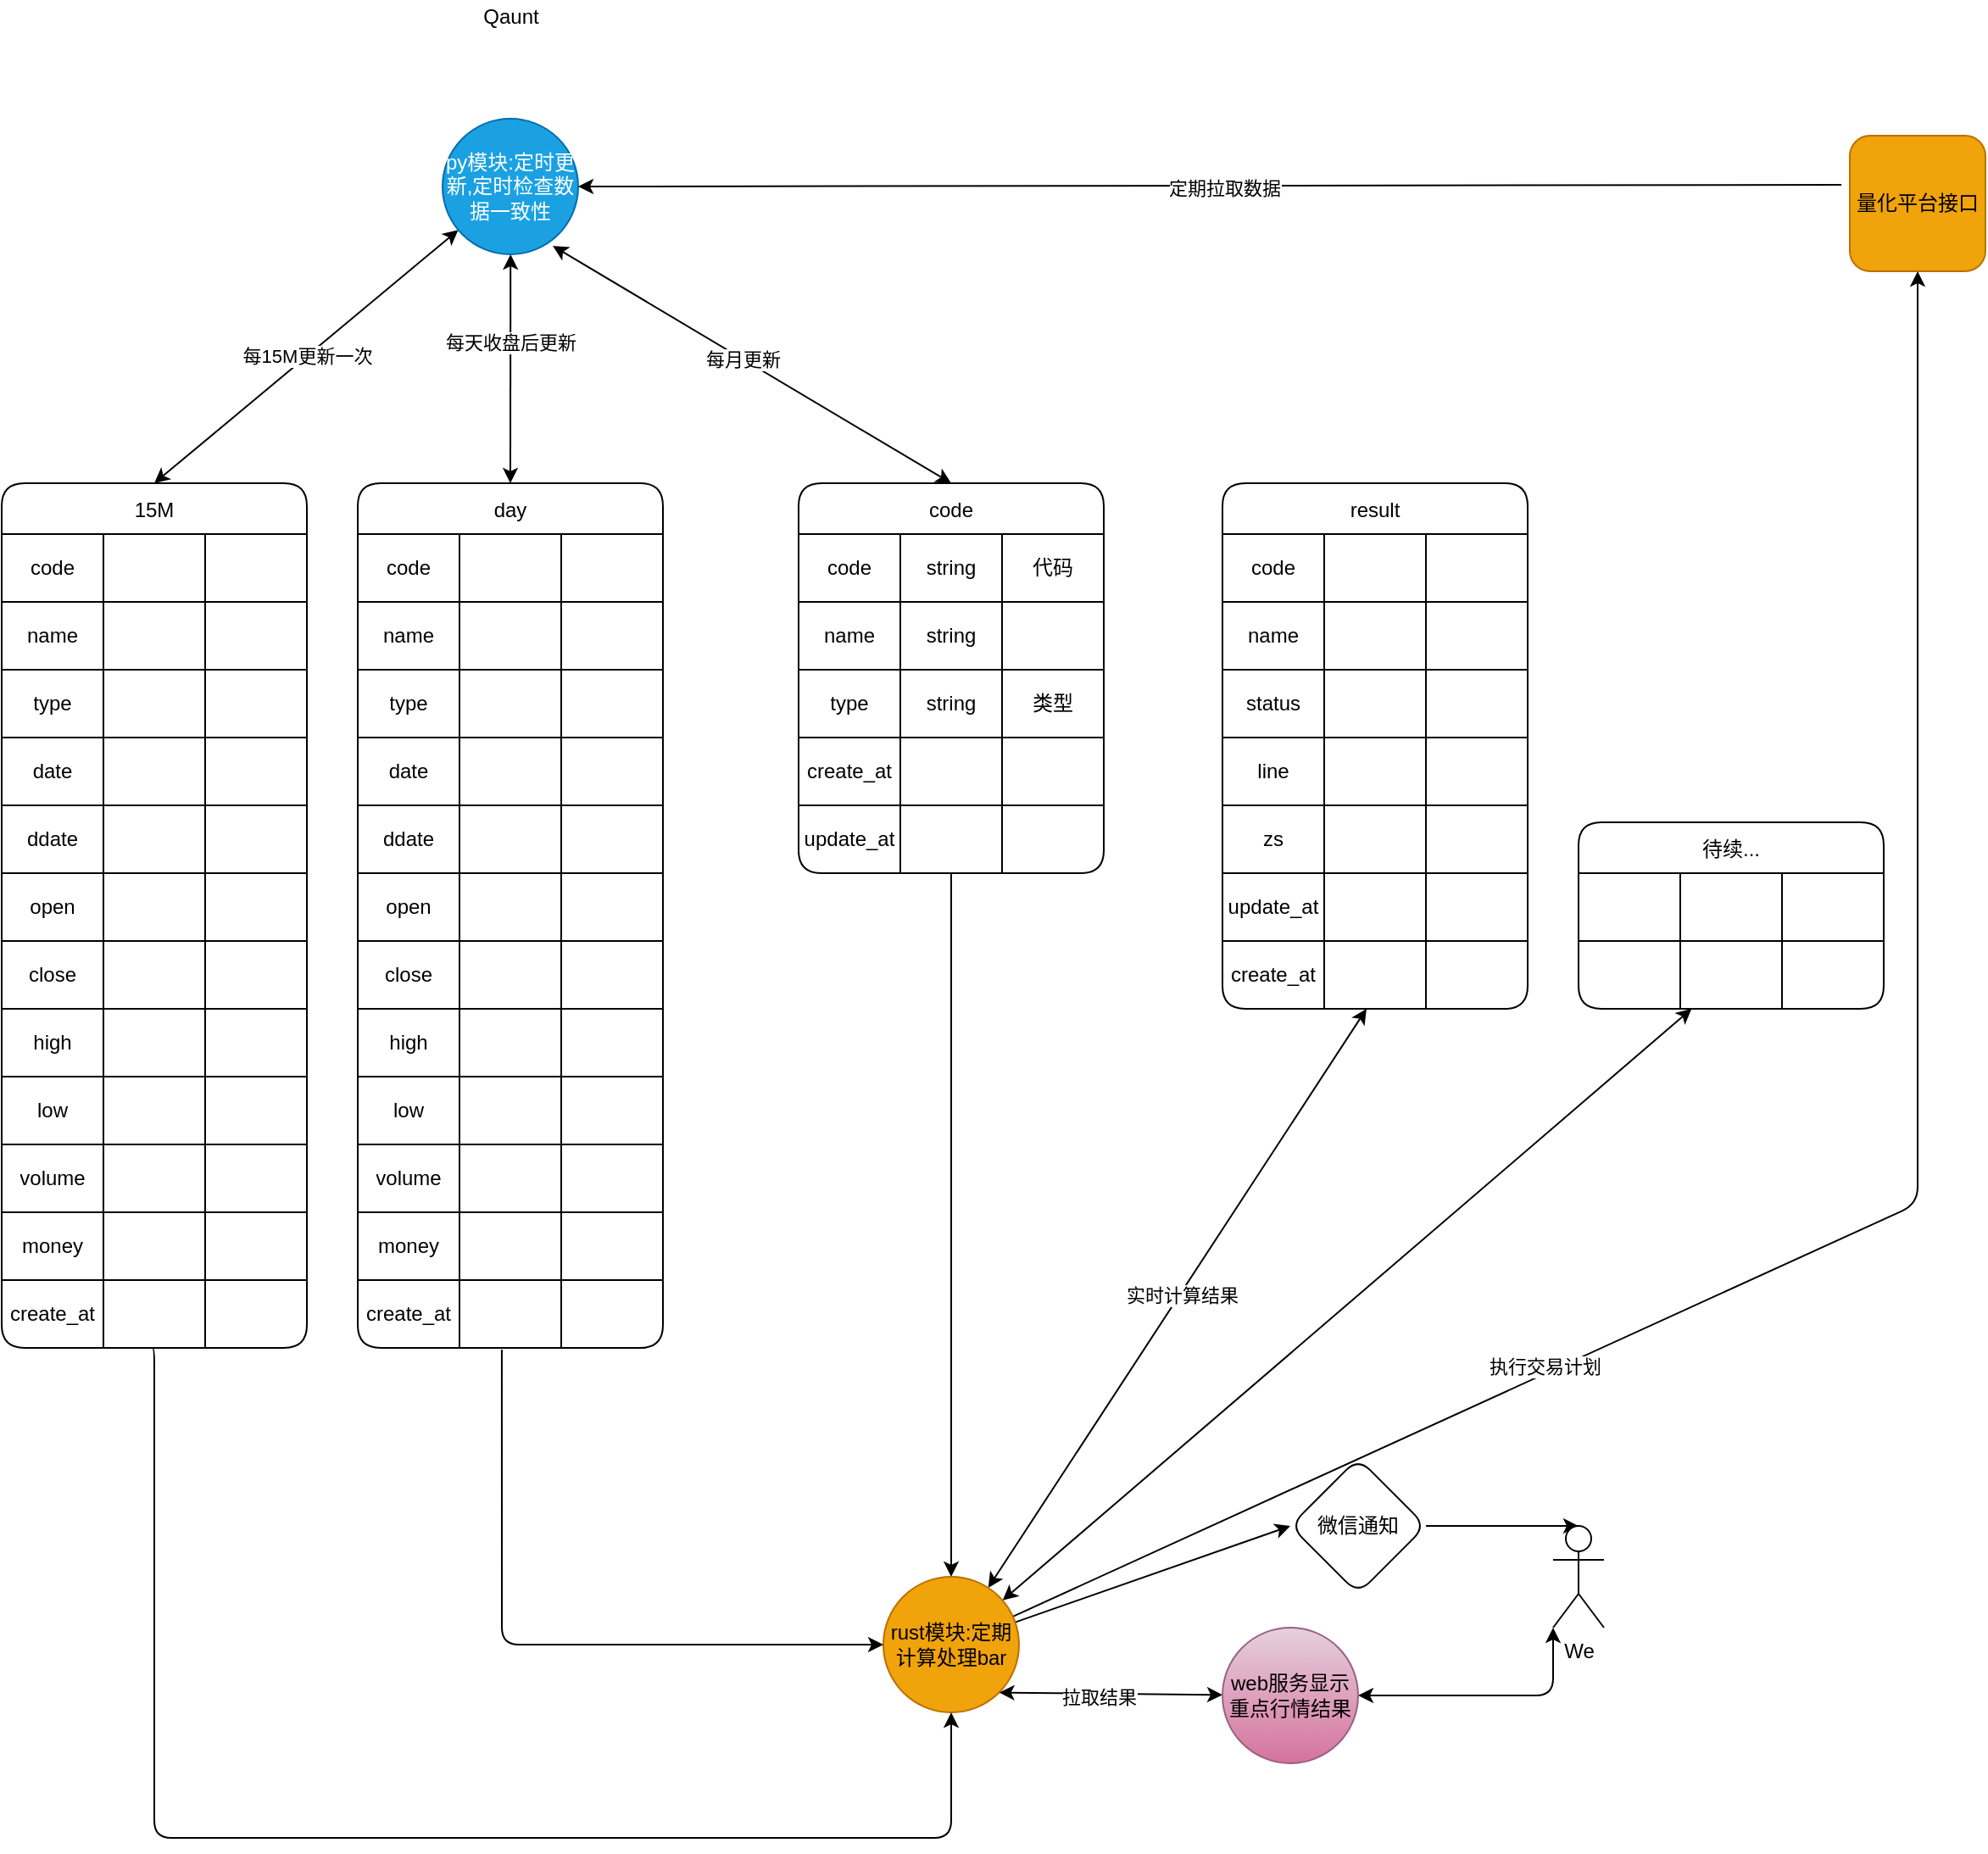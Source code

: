 <mxfile>
    <diagram id="2KuoScj9xAzUmHPb3jLi" name="第 1 页">
        <mxGraphModel dx="1603" dy="1189" grid="1" gridSize="10" guides="1" tooltips="1" connect="1" arrows="1" fold="1" page="1" pageScale="1" pageWidth="827" pageHeight="1169" background="none" math="0" shadow="0">
            <root>
                <mxCell id="0"/>
                <mxCell id="1" parent="0"/>
                <mxCell id="2" value="Qaunt" style="text;html=1;align=center;verticalAlign=middle;resizable=0;points=[];autosize=1;strokeColor=none;rounded=1;" vertex="1" parent="1">
                    <mxGeometry x="375" y="110" width="50" height="20" as="geometry"/>
                </mxCell>
                <mxCell id="89" style="edgeStyle=none;html=1;startArrow=classic;startFill=1;entryX=0.5;entryY=0;entryDx=0;entryDy=0;" edge="1" parent="1" source="10" target="90">
                    <mxGeometry relative="1" as="geometry">
                        <mxPoint x="400" y="410" as="targetPoint"/>
                    </mxGeometry>
                </mxCell>
                <mxCell id="103" value="每天收盘后更新" style="edgeLabel;html=1;align=center;verticalAlign=middle;resizable=0;points=[];rounded=1;" vertex="1" connectable="0" parent="89">
                    <mxGeometry x="-0.24" relative="1" as="geometry">
                        <mxPoint as="offset"/>
                    </mxGeometry>
                </mxCell>
                <mxCell id="193" style="edgeStyle=none;html=1;entryX=0.5;entryY=0;entryDx=0;entryDy=0;startArrow=classic;startFill=1;endArrow=classic;endFill=1;" edge="1" parent="1" source="10" target="144">
                    <mxGeometry relative="1" as="geometry"/>
                </mxCell>
                <mxCell id="194" value="每15M更新一次" style="edgeLabel;html=1;align=center;verticalAlign=middle;resizable=0;points=[];rounded=1;" vertex="1" connectable="0" parent="193">
                    <mxGeometry x="-0.004" relative="1" as="geometry">
                        <mxPoint as="offset"/>
                    </mxGeometry>
                </mxCell>
                <mxCell id="10" value="py模块:定时更新,定时检查数据一致性" style="ellipse;whiteSpace=wrap;html=1;aspect=fixed;fillColor=#1ba1e2;strokeColor=#006EAF;fontColor=#ffffff;rounded=1;" vertex="1" parent="1">
                    <mxGeometry x="360" y="180" width="80" height="80" as="geometry"/>
                </mxCell>
                <mxCell id="17" value="量化平台接口" style="whiteSpace=wrap;html=1;aspect=fixed;fillColor=#f0a30a;strokeColor=#BD7000;fontColor=#000000;rounded=1;" vertex="1" parent="1">
                    <mxGeometry x="1190" y="190" width="80" height="80" as="geometry"/>
                </mxCell>
                <mxCell id="18" value="" style="endArrow=none;startArrow=classic;html=1;exitX=1;exitY=0.5;exitDx=0;exitDy=0;entryX=-0.062;entryY=0.363;entryDx=0;entryDy=0;entryPerimeter=0;startFill=1;endFill=0;" edge="1" parent="1" source="10" target="17">
                    <mxGeometry width="100" height="100" relative="1" as="geometry">
                        <mxPoint x="690" y="230" as="sourcePoint"/>
                        <mxPoint x="790" y="130" as="targetPoint"/>
                    </mxGeometry>
                </mxCell>
                <mxCell id="19" value="定期拉取数据" style="edgeLabel;html=1;align=center;verticalAlign=middle;resizable=0;points=[];rounded=1;" vertex="1" connectable="0" parent="18">
                    <mxGeometry x="0.023" y="-1" relative="1" as="geometry">
                        <mxPoint as="offset"/>
                    </mxGeometry>
                </mxCell>
                <mxCell id="20" value="" style="endArrow=classic;startArrow=classic;html=1;entryX=0.813;entryY=0.938;entryDx=0;entryDy=0;exitX=0.5;exitY=0;exitDx=0;exitDy=0;entryPerimeter=0;" edge="1" parent="1" source="68" target="10">
                    <mxGeometry width="100" height="100" relative="1" as="geometry">
                        <mxPoint x="569" y="320" as="sourcePoint"/>
                        <mxPoint x="790" y="130" as="targetPoint"/>
                    </mxGeometry>
                </mxCell>
                <mxCell id="25" value="每月更新" style="edgeLabel;html=1;align=center;verticalAlign=middle;resizable=0;points=[];rounded=1;" vertex="1" connectable="0" parent="20">
                    <mxGeometry x="0.051" relative="1" as="geometry">
                        <mxPoint as="offset"/>
                    </mxGeometry>
                </mxCell>
                <mxCell id="197" style="edgeStyle=none;html=1;entryX=0.5;entryY=0;entryDx=0;entryDy=0;startArrow=none;startFill=0;endArrow=classic;endFill=1;" edge="1" parent="1" source="68" target="195">
                    <mxGeometry relative="1" as="geometry"/>
                </mxCell>
                <mxCell id="68" value="code" style="shape=table;startSize=30;container=1;collapsible=0;childLayout=tableLayout;rounded=1;" vertex="1" parent="1">
                    <mxGeometry x="570" y="395" width="180" height="230" as="geometry"/>
                </mxCell>
                <mxCell id="69" value="" style="shape=partialRectangle;collapsible=0;dropTarget=0;pointerEvents=0;fillColor=none;top=0;left=0;bottom=0;right=0;points=[[0,0.5],[1,0.5]];portConstraint=eastwest;rounded=1;" vertex="1" parent="68">
                    <mxGeometry y="30" width="180" height="40" as="geometry"/>
                </mxCell>
                <mxCell id="70" value="code" style="shape=partialRectangle;html=1;whiteSpace=wrap;connectable=0;overflow=hidden;fillColor=none;top=0;left=0;bottom=0;right=0;pointerEvents=1;rounded=1;" vertex="1" parent="69">
                    <mxGeometry width="60" height="40" as="geometry"/>
                </mxCell>
                <mxCell id="71" value="string" style="shape=partialRectangle;html=1;whiteSpace=wrap;connectable=0;overflow=hidden;fillColor=none;top=0;left=0;bottom=0;right=0;pointerEvents=1;rounded=1;" vertex="1" parent="69">
                    <mxGeometry x="60" width="60" height="40" as="geometry"/>
                </mxCell>
                <mxCell id="81" value="代码" style="shape=partialRectangle;html=1;whiteSpace=wrap;connectable=0;overflow=hidden;fillColor=none;top=0;left=0;bottom=0;right=0;pointerEvents=1;rounded=1;" vertex="1" parent="69">
                    <mxGeometry x="120" width="60" height="40" as="geometry"/>
                </mxCell>
                <mxCell id="72" value="" style="shape=partialRectangle;collapsible=0;dropTarget=0;pointerEvents=0;fillColor=none;top=0;left=0;bottom=0;right=0;points=[[0,0.5],[1,0.5]];portConstraint=eastwest;rounded=1;" vertex="1" parent="68">
                    <mxGeometry y="70" width="180" height="40" as="geometry"/>
                </mxCell>
                <mxCell id="73" value="name" style="shape=partialRectangle;html=1;whiteSpace=wrap;connectable=0;overflow=hidden;fillColor=none;top=0;left=0;bottom=0;right=0;pointerEvents=1;rounded=1;" vertex="1" parent="72">
                    <mxGeometry width="60" height="40" as="geometry"/>
                </mxCell>
                <mxCell id="74" value="string" style="shape=partialRectangle;html=1;whiteSpace=wrap;connectable=0;overflow=hidden;fillColor=none;top=0;left=0;bottom=0;right=0;pointerEvents=1;rounded=1;" vertex="1" parent="72">
                    <mxGeometry x="60" width="60" height="40" as="geometry"/>
                </mxCell>
                <mxCell id="82" style="shape=partialRectangle;html=1;whiteSpace=wrap;connectable=0;overflow=hidden;fillColor=none;top=0;left=0;bottom=0;right=0;pointerEvents=1;rounded=1;" vertex="1" parent="72">
                    <mxGeometry x="120" width="60" height="40" as="geometry"/>
                </mxCell>
                <mxCell id="75" value="" style="shape=partialRectangle;collapsible=0;dropTarget=0;pointerEvents=0;fillColor=none;top=0;left=0;bottom=0;right=0;points=[[0,0.5],[1,0.5]];portConstraint=eastwest;rounded=1;" vertex="1" parent="68">
                    <mxGeometry y="110" width="180" height="40" as="geometry"/>
                </mxCell>
                <mxCell id="76" value="type" style="shape=partialRectangle;html=1;whiteSpace=wrap;connectable=0;overflow=hidden;fillColor=none;top=0;left=0;bottom=0;right=0;pointerEvents=1;rounded=1;" vertex="1" parent="75">
                    <mxGeometry width="60" height="40" as="geometry"/>
                </mxCell>
                <mxCell id="77" value="string" style="shape=partialRectangle;html=1;whiteSpace=wrap;connectable=0;overflow=hidden;fillColor=none;top=0;left=0;bottom=0;right=0;pointerEvents=1;rounded=1;" vertex="1" parent="75">
                    <mxGeometry x="60" width="60" height="40" as="geometry"/>
                </mxCell>
                <mxCell id="83" value="类型" style="shape=partialRectangle;html=1;whiteSpace=wrap;connectable=0;overflow=hidden;fillColor=none;top=0;left=0;bottom=0;right=0;pointerEvents=1;rounded=1;" vertex="1" parent="75">
                    <mxGeometry x="120" width="60" height="40" as="geometry"/>
                </mxCell>
                <mxCell id="78" value="" style="shape=partialRectangle;collapsible=0;dropTarget=0;pointerEvents=0;fillColor=none;top=0;left=0;bottom=0;right=0;points=[[0,0.5],[1,0.5]];portConstraint=eastwest;rounded=1;" vertex="1" parent="68">
                    <mxGeometry y="150" width="180" height="40" as="geometry"/>
                </mxCell>
                <mxCell id="79" value="create_at" style="shape=partialRectangle;html=1;whiteSpace=wrap;connectable=0;overflow=hidden;fillColor=none;top=0;left=0;bottom=0;right=0;pointerEvents=1;rounded=1;" vertex="1" parent="78">
                    <mxGeometry width="60" height="40" as="geometry"/>
                </mxCell>
                <mxCell id="80" value="" style="shape=partialRectangle;html=1;whiteSpace=wrap;connectable=0;overflow=hidden;fillColor=none;top=0;left=0;bottom=0;right=0;pointerEvents=1;rounded=1;" vertex="1" parent="78">
                    <mxGeometry x="60" width="60" height="40" as="geometry"/>
                </mxCell>
                <mxCell id="84" style="shape=partialRectangle;html=1;whiteSpace=wrap;connectable=0;overflow=hidden;fillColor=none;top=0;left=0;bottom=0;right=0;pointerEvents=1;rounded=1;" vertex="1" parent="78">
                    <mxGeometry x="120" width="60" height="40" as="geometry"/>
                </mxCell>
                <mxCell id="85" value="" style="shape=partialRectangle;collapsible=0;dropTarget=0;pointerEvents=0;fillColor=none;top=0;left=0;bottom=0;right=0;points=[[0,0.5],[1,0.5]];portConstraint=eastwest;rounded=1;" vertex="1" parent="68">
                    <mxGeometry y="190" width="180" height="40" as="geometry"/>
                </mxCell>
                <mxCell id="86" value="update_at" style="shape=partialRectangle;html=1;whiteSpace=wrap;connectable=0;overflow=hidden;fillColor=none;top=0;left=0;bottom=0;right=0;pointerEvents=1;rounded=1;" vertex="1" parent="85">
                    <mxGeometry width="60" height="40" as="geometry"/>
                </mxCell>
                <mxCell id="87" value="" style="shape=partialRectangle;html=1;whiteSpace=wrap;connectable=0;overflow=hidden;fillColor=none;top=0;left=0;bottom=0;right=0;pointerEvents=1;rounded=1;" vertex="1" parent="85">
                    <mxGeometry x="60" width="60" height="40" as="geometry"/>
                </mxCell>
                <mxCell id="88" style="shape=partialRectangle;html=1;whiteSpace=wrap;connectable=0;overflow=hidden;fillColor=none;top=0;left=0;bottom=0;right=0;pointerEvents=1;rounded=1;" vertex="1" parent="85">
                    <mxGeometry x="120" width="60" height="40" as="geometry"/>
                </mxCell>
                <mxCell id="90" value="day" style="shape=table;startSize=30;container=1;collapsible=0;childLayout=tableLayout;rounded=1;" vertex="1" parent="1">
                    <mxGeometry x="310" y="395" width="180" height="510" as="geometry"/>
                </mxCell>
                <mxCell id="91" value="" style="shape=partialRectangle;collapsible=0;dropTarget=0;pointerEvents=0;fillColor=none;top=0;left=0;bottom=0;right=0;points=[[0,0.5],[1,0.5]];portConstraint=eastwest;rounded=1;" vertex="1" parent="90">
                    <mxGeometry y="30" width="180" height="40" as="geometry"/>
                </mxCell>
                <mxCell id="92" value="code" style="shape=partialRectangle;html=1;whiteSpace=wrap;connectable=0;overflow=hidden;fillColor=none;top=0;left=0;bottom=0;right=0;pointerEvents=1;rounded=1;" vertex="1" parent="91">
                    <mxGeometry width="60" height="40" as="geometry"/>
                </mxCell>
                <mxCell id="93" value="" style="shape=partialRectangle;html=1;whiteSpace=wrap;connectable=0;overflow=hidden;fillColor=none;top=0;left=0;bottom=0;right=0;pointerEvents=1;rounded=1;" vertex="1" parent="91">
                    <mxGeometry x="60" width="60" height="40" as="geometry"/>
                </mxCell>
                <mxCell id="104" style="shape=partialRectangle;html=1;whiteSpace=wrap;connectable=0;overflow=hidden;fillColor=none;top=0;left=0;bottom=0;right=0;pointerEvents=1;rounded=1;" vertex="1" parent="91">
                    <mxGeometry x="120" width="60" height="40" as="geometry"/>
                </mxCell>
                <mxCell id="94" value="" style="shape=partialRectangle;collapsible=0;dropTarget=0;pointerEvents=0;fillColor=none;top=0;left=0;bottom=0;right=0;points=[[0,0.5],[1,0.5]];portConstraint=eastwest;rounded=1;" vertex="1" parent="90">
                    <mxGeometry y="70" width="180" height="40" as="geometry"/>
                </mxCell>
                <mxCell id="95" value="name" style="shape=partialRectangle;html=1;whiteSpace=wrap;connectable=0;overflow=hidden;fillColor=none;top=0;left=0;bottom=0;right=0;pointerEvents=1;rounded=1;" vertex="1" parent="94">
                    <mxGeometry width="60" height="40" as="geometry"/>
                </mxCell>
                <mxCell id="96" value="" style="shape=partialRectangle;html=1;whiteSpace=wrap;connectable=0;overflow=hidden;fillColor=none;top=0;left=0;bottom=0;right=0;pointerEvents=1;rounded=1;" vertex="1" parent="94">
                    <mxGeometry x="60" width="60" height="40" as="geometry"/>
                </mxCell>
                <mxCell id="105" style="shape=partialRectangle;html=1;whiteSpace=wrap;connectable=0;overflow=hidden;fillColor=none;top=0;left=0;bottom=0;right=0;pointerEvents=1;rounded=1;" vertex="1" parent="94">
                    <mxGeometry x="120" width="60" height="40" as="geometry"/>
                </mxCell>
                <mxCell id="97" value="" style="shape=partialRectangle;collapsible=0;dropTarget=0;pointerEvents=0;fillColor=none;top=0;left=0;bottom=0;right=0;points=[[0,0.5],[1,0.5]];portConstraint=eastwest;rounded=1;" vertex="1" parent="90">
                    <mxGeometry y="110" width="180" height="40" as="geometry"/>
                </mxCell>
                <mxCell id="98" value="type" style="shape=partialRectangle;html=1;whiteSpace=wrap;connectable=0;overflow=hidden;fillColor=none;top=0;left=0;bottom=0;right=0;pointerEvents=1;rounded=1;" vertex="1" parent="97">
                    <mxGeometry width="60" height="40" as="geometry"/>
                </mxCell>
                <mxCell id="99" value="" style="shape=partialRectangle;html=1;whiteSpace=wrap;connectable=0;overflow=hidden;fillColor=none;top=0;left=0;bottom=0;right=0;pointerEvents=1;rounded=1;" vertex="1" parent="97">
                    <mxGeometry x="60" width="60" height="40" as="geometry"/>
                </mxCell>
                <mxCell id="106" style="shape=partialRectangle;html=1;whiteSpace=wrap;connectable=0;overflow=hidden;fillColor=none;top=0;left=0;bottom=0;right=0;pointerEvents=1;rounded=1;" vertex="1" parent="97">
                    <mxGeometry x="120" width="60" height="40" as="geometry"/>
                </mxCell>
                <mxCell id="100" value="" style="shape=partialRectangle;collapsible=0;dropTarget=0;pointerEvents=0;fillColor=none;top=0;left=0;bottom=0;right=0;points=[[0,0.5],[1,0.5]];portConstraint=eastwest;rounded=1;" vertex="1" parent="90">
                    <mxGeometry y="150" width="180" height="40" as="geometry"/>
                </mxCell>
                <mxCell id="101" value="date" style="shape=partialRectangle;html=1;whiteSpace=wrap;connectable=0;overflow=hidden;fillColor=none;top=0;left=0;bottom=0;right=0;pointerEvents=1;rounded=1;" vertex="1" parent="100">
                    <mxGeometry width="60" height="40" as="geometry"/>
                </mxCell>
                <mxCell id="102" value="" style="shape=partialRectangle;html=1;whiteSpace=wrap;connectable=0;overflow=hidden;fillColor=none;top=0;left=0;bottom=0;right=0;pointerEvents=1;rounded=1;" vertex="1" parent="100">
                    <mxGeometry x="60" width="60" height="40" as="geometry"/>
                </mxCell>
                <mxCell id="107" style="shape=partialRectangle;html=1;whiteSpace=wrap;connectable=0;overflow=hidden;fillColor=none;top=0;left=0;bottom=0;right=0;pointerEvents=1;rounded=1;" vertex="1" parent="100">
                    <mxGeometry x="120" width="60" height="40" as="geometry"/>
                </mxCell>
                <mxCell id="108" value="" style="shape=partialRectangle;collapsible=0;dropTarget=0;pointerEvents=0;fillColor=none;top=0;left=0;bottom=0;right=0;points=[[0,0.5],[1,0.5]];portConstraint=eastwest;rounded=1;" vertex="1" parent="90">
                    <mxGeometry y="190" width="180" height="40" as="geometry"/>
                </mxCell>
                <mxCell id="109" value="ddate" style="shape=partialRectangle;html=1;whiteSpace=wrap;connectable=0;overflow=hidden;fillColor=none;top=0;left=0;bottom=0;right=0;pointerEvents=1;rounded=1;" vertex="1" parent="108">
                    <mxGeometry width="60" height="40" as="geometry"/>
                </mxCell>
                <mxCell id="110" value="" style="shape=partialRectangle;html=1;whiteSpace=wrap;connectable=0;overflow=hidden;fillColor=none;top=0;left=0;bottom=0;right=0;pointerEvents=1;rounded=1;" vertex="1" parent="108">
                    <mxGeometry x="60" width="60" height="40" as="geometry"/>
                </mxCell>
                <mxCell id="111" style="shape=partialRectangle;html=1;whiteSpace=wrap;connectable=0;overflow=hidden;fillColor=none;top=0;left=0;bottom=0;right=0;pointerEvents=1;rounded=1;" vertex="1" parent="108">
                    <mxGeometry x="120" width="60" height="40" as="geometry"/>
                </mxCell>
                <mxCell id="112" value="" style="shape=partialRectangle;collapsible=0;dropTarget=0;pointerEvents=0;fillColor=none;top=0;left=0;bottom=0;right=0;points=[[0,0.5],[1,0.5]];portConstraint=eastwest;rounded=1;" vertex="1" parent="90">
                    <mxGeometry y="230" width="180" height="40" as="geometry"/>
                </mxCell>
                <mxCell id="113" value="open" style="shape=partialRectangle;html=1;whiteSpace=wrap;connectable=0;overflow=hidden;fillColor=none;top=0;left=0;bottom=0;right=0;pointerEvents=1;rounded=1;" vertex="1" parent="112">
                    <mxGeometry width="60" height="40" as="geometry"/>
                </mxCell>
                <mxCell id="114" value="" style="shape=partialRectangle;html=1;whiteSpace=wrap;connectable=0;overflow=hidden;fillColor=none;top=0;left=0;bottom=0;right=0;pointerEvents=1;rounded=1;" vertex="1" parent="112">
                    <mxGeometry x="60" width="60" height="40" as="geometry"/>
                </mxCell>
                <mxCell id="115" style="shape=partialRectangle;html=1;whiteSpace=wrap;connectable=0;overflow=hidden;fillColor=none;top=0;left=0;bottom=0;right=0;pointerEvents=1;rounded=1;" vertex="1" parent="112">
                    <mxGeometry x="120" width="60" height="40" as="geometry"/>
                </mxCell>
                <mxCell id="116" value="" style="shape=partialRectangle;collapsible=0;dropTarget=0;pointerEvents=0;fillColor=none;top=0;left=0;bottom=0;right=0;points=[[0,0.5],[1,0.5]];portConstraint=eastwest;rounded=1;" vertex="1" parent="90">
                    <mxGeometry y="270" width="180" height="40" as="geometry"/>
                </mxCell>
                <mxCell id="117" value="close" style="shape=partialRectangle;html=1;whiteSpace=wrap;connectable=0;overflow=hidden;fillColor=none;top=0;left=0;bottom=0;right=0;pointerEvents=1;rounded=1;" vertex="1" parent="116">
                    <mxGeometry width="60" height="40" as="geometry"/>
                </mxCell>
                <mxCell id="118" value="" style="shape=partialRectangle;html=1;whiteSpace=wrap;connectable=0;overflow=hidden;fillColor=none;top=0;left=0;bottom=0;right=0;pointerEvents=1;rounded=1;" vertex="1" parent="116">
                    <mxGeometry x="60" width="60" height="40" as="geometry"/>
                </mxCell>
                <mxCell id="119" style="shape=partialRectangle;html=1;whiteSpace=wrap;connectable=0;overflow=hidden;fillColor=none;top=0;left=0;bottom=0;right=0;pointerEvents=1;rounded=1;" vertex="1" parent="116">
                    <mxGeometry x="120" width="60" height="40" as="geometry"/>
                </mxCell>
                <mxCell id="120" value="" style="shape=partialRectangle;collapsible=0;dropTarget=0;pointerEvents=0;fillColor=none;top=0;left=0;bottom=0;right=0;points=[[0,0.5],[1,0.5]];portConstraint=eastwest;rounded=1;" vertex="1" parent="90">
                    <mxGeometry y="310" width="180" height="40" as="geometry"/>
                </mxCell>
                <mxCell id="121" value="high" style="shape=partialRectangle;html=1;whiteSpace=wrap;connectable=0;overflow=hidden;fillColor=none;top=0;left=0;bottom=0;right=0;pointerEvents=1;rounded=1;" vertex="1" parent="120">
                    <mxGeometry width="60" height="40" as="geometry"/>
                </mxCell>
                <mxCell id="122" value="" style="shape=partialRectangle;html=1;whiteSpace=wrap;connectable=0;overflow=hidden;fillColor=none;top=0;left=0;bottom=0;right=0;pointerEvents=1;rounded=1;" vertex="1" parent="120">
                    <mxGeometry x="60" width="60" height="40" as="geometry"/>
                </mxCell>
                <mxCell id="123" style="shape=partialRectangle;html=1;whiteSpace=wrap;connectable=0;overflow=hidden;fillColor=none;top=0;left=0;bottom=0;right=0;pointerEvents=1;rounded=1;" vertex="1" parent="120">
                    <mxGeometry x="120" width="60" height="40" as="geometry"/>
                </mxCell>
                <mxCell id="124" value="" style="shape=partialRectangle;collapsible=0;dropTarget=0;pointerEvents=0;fillColor=none;top=0;left=0;bottom=0;right=0;points=[[0,0.5],[1,0.5]];portConstraint=eastwest;rounded=1;" vertex="1" parent="90">
                    <mxGeometry y="350" width="180" height="40" as="geometry"/>
                </mxCell>
                <mxCell id="125" value="low" style="shape=partialRectangle;html=1;whiteSpace=wrap;connectable=0;overflow=hidden;fillColor=none;top=0;left=0;bottom=0;right=0;pointerEvents=1;rounded=1;" vertex="1" parent="124">
                    <mxGeometry width="60" height="40" as="geometry"/>
                </mxCell>
                <mxCell id="126" value="" style="shape=partialRectangle;html=1;whiteSpace=wrap;connectable=0;overflow=hidden;fillColor=none;top=0;left=0;bottom=0;right=0;pointerEvents=1;rounded=1;" vertex="1" parent="124">
                    <mxGeometry x="60" width="60" height="40" as="geometry"/>
                </mxCell>
                <mxCell id="127" style="shape=partialRectangle;html=1;whiteSpace=wrap;connectable=0;overflow=hidden;fillColor=none;top=0;left=0;bottom=0;right=0;pointerEvents=1;rounded=1;" vertex="1" parent="124">
                    <mxGeometry x="120" width="60" height="40" as="geometry"/>
                </mxCell>
                <mxCell id="128" value="" style="shape=partialRectangle;collapsible=0;dropTarget=0;pointerEvents=0;fillColor=none;top=0;left=0;bottom=0;right=0;points=[[0,0.5],[1,0.5]];portConstraint=eastwest;rounded=1;" vertex="1" parent="90">
                    <mxGeometry y="390" width="180" height="40" as="geometry"/>
                </mxCell>
                <mxCell id="129" value="volume" style="shape=partialRectangle;html=1;whiteSpace=wrap;connectable=0;overflow=hidden;fillColor=none;top=0;left=0;bottom=0;right=0;pointerEvents=1;rounded=1;" vertex="1" parent="128">
                    <mxGeometry width="60" height="40" as="geometry"/>
                </mxCell>
                <mxCell id="130" value="" style="shape=partialRectangle;html=1;whiteSpace=wrap;connectable=0;overflow=hidden;fillColor=none;top=0;left=0;bottom=0;right=0;pointerEvents=1;rounded=1;" vertex="1" parent="128">
                    <mxGeometry x="60" width="60" height="40" as="geometry"/>
                </mxCell>
                <mxCell id="131" style="shape=partialRectangle;html=1;whiteSpace=wrap;connectable=0;overflow=hidden;fillColor=none;top=0;left=0;bottom=0;right=0;pointerEvents=1;rounded=1;" vertex="1" parent="128">
                    <mxGeometry x="120" width="60" height="40" as="geometry"/>
                </mxCell>
                <mxCell id="132" value="" style="shape=partialRectangle;collapsible=0;dropTarget=0;pointerEvents=0;fillColor=none;top=0;left=0;bottom=0;right=0;points=[[0,0.5],[1,0.5]];portConstraint=eastwest;rounded=1;" vertex="1" parent="90">
                    <mxGeometry y="430" width="180" height="40" as="geometry"/>
                </mxCell>
                <mxCell id="133" value="money" style="shape=partialRectangle;html=1;whiteSpace=wrap;connectable=0;overflow=hidden;fillColor=none;top=0;left=0;bottom=0;right=0;pointerEvents=1;rounded=1;" vertex="1" parent="132">
                    <mxGeometry width="60" height="40" as="geometry"/>
                </mxCell>
                <mxCell id="134" value="" style="shape=partialRectangle;html=1;whiteSpace=wrap;connectable=0;overflow=hidden;fillColor=none;top=0;left=0;bottom=0;right=0;pointerEvents=1;rounded=1;" vertex="1" parent="132">
                    <mxGeometry x="60" width="60" height="40" as="geometry"/>
                </mxCell>
                <mxCell id="135" style="shape=partialRectangle;html=1;whiteSpace=wrap;connectable=0;overflow=hidden;fillColor=none;top=0;left=0;bottom=0;right=0;pointerEvents=1;rounded=1;" vertex="1" parent="132">
                    <mxGeometry x="120" width="60" height="40" as="geometry"/>
                </mxCell>
                <mxCell id="136" value="" style="shape=partialRectangle;collapsible=0;dropTarget=0;pointerEvents=0;fillColor=none;top=0;left=0;bottom=0;right=0;points=[[0,0.5],[1,0.5]];portConstraint=eastwest;rounded=1;" vertex="1" parent="90">
                    <mxGeometry y="470" width="180" height="40" as="geometry"/>
                </mxCell>
                <mxCell id="137" value="create_at" style="shape=partialRectangle;html=1;whiteSpace=wrap;connectable=0;overflow=hidden;fillColor=none;top=0;left=0;bottom=0;right=0;pointerEvents=1;rounded=1;" vertex="1" parent="136">
                    <mxGeometry width="60" height="40" as="geometry"/>
                </mxCell>
                <mxCell id="138" value="" style="shape=partialRectangle;html=1;whiteSpace=wrap;connectable=0;overflow=hidden;fillColor=none;top=0;left=0;bottom=0;right=0;pointerEvents=1;rounded=1;" vertex="1" parent="136">
                    <mxGeometry x="60" width="60" height="40" as="geometry"/>
                </mxCell>
                <mxCell id="139" style="shape=partialRectangle;html=1;whiteSpace=wrap;connectable=0;overflow=hidden;fillColor=none;top=0;left=0;bottom=0;right=0;pointerEvents=1;rounded=1;" vertex="1" parent="136">
                    <mxGeometry x="120" width="60" height="40" as="geometry"/>
                </mxCell>
                <mxCell id="144" value="15M" style="shape=table;startSize=30;container=1;collapsible=0;childLayout=tableLayout;rounded=1;" vertex="1" parent="1">
                    <mxGeometry x="100" y="395" width="180" height="510" as="geometry"/>
                </mxCell>
                <mxCell id="145" value="" style="shape=partialRectangle;collapsible=0;dropTarget=0;pointerEvents=0;fillColor=none;top=0;left=0;bottom=0;right=0;points=[[0,0.5],[1,0.5]];portConstraint=eastwest;rounded=1;" vertex="1" parent="144">
                    <mxGeometry y="30" width="180" height="40" as="geometry"/>
                </mxCell>
                <mxCell id="146" value="code" style="shape=partialRectangle;html=1;whiteSpace=wrap;connectable=0;overflow=hidden;fillColor=none;top=0;left=0;bottom=0;right=0;pointerEvents=1;rounded=1;" vertex="1" parent="145">
                    <mxGeometry width="60" height="40" as="geometry"/>
                </mxCell>
                <mxCell id="147" value="" style="shape=partialRectangle;html=1;whiteSpace=wrap;connectable=0;overflow=hidden;fillColor=none;top=0;left=0;bottom=0;right=0;pointerEvents=1;rounded=1;" vertex="1" parent="145">
                    <mxGeometry x="60" width="60" height="40" as="geometry"/>
                </mxCell>
                <mxCell id="148" style="shape=partialRectangle;html=1;whiteSpace=wrap;connectable=0;overflow=hidden;fillColor=none;top=0;left=0;bottom=0;right=0;pointerEvents=1;rounded=1;" vertex="1" parent="145">
                    <mxGeometry x="120" width="60" height="40" as="geometry"/>
                </mxCell>
                <mxCell id="149" value="" style="shape=partialRectangle;collapsible=0;dropTarget=0;pointerEvents=0;fillColor=none;top=0;left=0;bottom=0;right=0;points=[[0,0.5],[1,0.5]];portConstraint=eastwest;rounded=1;" vertex="1" parent="144">
                    <mxGeometry y="70" width="180" height="40" as="geometry"/>
                </mxCell>
                <mxCell id="150" value="name" style="shape=partialRectangle;html=1;whiteSpace=wrap;connectable=0;overflow=hidden;fillColor=none;top=0;left=0;bottom=0;right=0;pointerEvents=1;rounded=1;" vertex="1" parent="149">
                    <mxGeometry width="60" height="40" as="geometry"/>
                </mxCell>
                <mxCell id="151" value="" style="shape=partialRectangle;html=1;whiteSpace=wrap;connectable=0;overflow=hidden;fillColor=none;top=0;left=0;bottom=0;right=0;pointerEvents=1;rounded=1;" vertex="1" parent="149">
                    <mxGeometry x="60" width="60" height="40" as="geometry"/>
                </mxCell>
                <mxCell id="152" style="shape=partialRectangle;html=1;whiteSpace=wrap;connectable=0;overflow=hidden;fillColor=none;top=0;left=0;bottom=0;right=0;pointerEvents=1;rounded=1;" vertex="1" parent="149">
                    <mxGeometry x="120" width="60" height="40" as="geometry"/>
                </mxCell>
                <mxCell id="153" value="" style="shape=partialRectangle;collapsible=0;dropTarget=0;pointerEvents=0;fillColor=none;top=0;left=0;bottom=0;right=0;points=[[0,0.5],[1,0.5]];portConstraint=eastwest;rounded=1;" vertex="1" parent="144">
                    <mxGeometry y="110" width="180" height="40" as="geometry"/>
                </mxCell>
                <mxCell id="154" value="type" style="shape=partialRectangle;html=1;whiteSpace=wrap;connectable=0;overflow=hidden;fillColor=none;top=0;left=0;bottom=0;right=0;pointerEvents=1;rounded=1;" vertex="1" parent="153">
                    <mxGeometry width="60" height="40" as="geometry"/>
                </mxCell>
                <mxCell id="155" value="" style="shape=partialRectangle;html=1;whiteSpace=wrap;connectable=0;overflow=hidden;fillColor=none;top=0;left=0;bottom=0;right=0;pointerEvents=1;rounded=1;" vertex="1" parent="153">
                    <mxGeometry x="60" width="60" height="40" as="geometry"/>
                </mxCell>
                <mxCell id="156" style="shape=partialRectangle;html=1;whiteSpace=wrap;connectable=0;overflow=hidden;fillColor=none;top=0;left=0;bottom=0;right=0;pointerEvents=1;rounded=1;" vertex="1" parent="153">
                    <mxGeometry x="120" width="60" height="40" as="geometry"/>
                </mxCell>
                <mxCell id="157" value="" style="shape=partialRectangle;collapsible=0;dropTarget=0;pointerEvents=0;fillColor=none;top=0;left=0;bottom=0;right=0;points=[[0,0.5],[1,0.5]];portConstraint=eastwest;rounded=1;" vertex="1" parent="144">
                    <mxGeometry y="150" width="180" height="40" as="geometry"/>
                </mxCell>
                <mxCell id="158" value="date" style="shape=partialRectangle;html=1;whiteSpace=wrap;connectable=0;overflow=hidden;fillColor=none;top=0;left=0;bottom=0;right=0;pointerEvents=1;rounded=1;" vertex="1" parent="157">
                    <mxGeometry width="60" height="40" as="geometry"/>
                </mxCell>
                <mxCell id="159" value="" style="shape=partialRectangle;html=1;whiteSpace=wrap;connectable=0;overflow=hidden;fillColor=none;top=0;left=0;bottom=0;right=0;pointerEvents=1;rounded=1;" vertex="1" parent="157">
                    <mxGeometry x="60" width="60" height="40" as="geometry"/>
                </mxCell>
                <mxCell id="160" style="shape=partialRectangle;html=1;whiteSpace=wrap;connectable=0;overflow=hidden;fillColor=none;top=0;left=0;bottom=0;right=0;pointerEvents=1;rounded=1;" vertex="1" parent="157">
                    <mxGeometry x="120" width="60" height="40" as="geometry"/>
                </mxCell>
                <mxCell id="161" value="" style="shape=partialRectangle;collapsible=0;dropTarget=0;pointerEvents=0;fillColor=none;top=0;left=0;bottom=0;right=0;points=[[0,0.5],[1,0.5]];portConstraint=eastwest;rounded=1;" vertex="1" parent="144">
                    <mxGeometry y="190" width="180" height="40" as="geometry"/>
                </mxCell>
                <mxCell id="162" value="ddate" style="shape=partialRectangle;html=1;whiteSpace=wrap;connectable=0;overflow=hidden;fillColor=none;top=0;left=0;bottom=0;right=0;pointerEvents=1;rounded=1;" vertex="1" parent="161">
                    <mxGeometry width="60" height="40" as="geometry"/>
                </mxCell>
                <mxCell id="163" value="" style="shape=partialRectangle;html=1;whiteSpace=wrap;connectable=0;overflow=hidden;fillColor=none;top=0;left=0;bottom=0;right=0;pointerEvents=1;rounded=1;" vertex="1" parent="161">
                    <mxGeometry x="60" width="60" height="40" as="geometry"/>
                </mxCell>
                <mxCell id="164" style="shape=partialRectangle;html=1;whiteSpace=wrap;connectable=0;overflow=hidden;fillColor=none;top=0;left=0;bottom=0;right=0;pointerEvents=1;rounded=1;" vertex="1" parent="161">
                    <mxGeometry x="120" width="60" height="40" as="geometry"/>
                </mxCell>
                <mxCell id="165" value="" style="shape=partialRectangle;collapsible=0;dropTarget=0;pointerEvents=0;fillColor=none;top=0;left=0;bottom=0;right=0;points=[[0,0.5],[1,0.5]];portConstraint=eastwest;rounded=1;" vertex="1" parent="144">
                    <mxGeometry y="230" width="180" height="40" as="geometry"/>
                </mxCell>
                <mxCell id="166" value="open" style="shape=partialRectangle;html=1;whiteSpace=wrap;connectable=0;overflow=hidden;fillColor=none;top=0;left=0;bottom=0;right=0;pointerEvents=1;rounded=1;" vertex="1" parent="165">
                    <mxGeometry width="60" height="40" as="geometry"/>
                </mxCell>
                <mxCell id="167" value="" style="shape=partialRectangle;html=1;whiteSpace=wrap;connectable=0;overflow=hidden;fillColor=none;top=0;left=0;bottom=0;right=0;pointerEvents=1;rounded=1;" vertex="1" parent="165">
                    <mxGeometry x="60" width="60" height="40" as="geometry"/>
                </mxCell>
                <mxCell id="168" style="shape=partialRectangle;html=1;whiteSpace=wrap;connectable=0;overflow=hidden;fillColor=none;top=0;left=0;bottom=0;right=0;pointerEvents=1;rounded=1;" vertex="1" parent="165">
                    <mxGeometry x="120" width="60" height="40" as="geometry"/>
                </mxCell>
                <mxCell id="169" value="" style="shape=partialRectangle;collapsible=0;dropTarget=0;pointerEvents=0;fillColor=none;top=0;left=0;bottom=0;right=0;points=[[0,0.5],[1,0.5]];portConstraint=eastwest;rounded=1;" vertex="1" parent="144">
                    <mxGeometry y="270" width="180" height="40" as="geometry"/>
                </mxCell>
                <mxCell id="170" value="close" style="shape=partialRectangle;html=1;whiteSpace=wrap;connectable=0;overflow=hidden;fillColor=none;top=0;left=0;bottom=0;right=0;pointerEvents=1;rounded=1;" vertex="1" parent="169">
                    <mxGeometry width="60" height="40" as="geometry"/>
                </mxCell>
                <mxCell id="171" value="" style="shape=partialRectangle;html=1;whiteSpace=wrap;connectable=0;overflow=hidden;fillColor=none;top=0;left=0;bottom=0;right=0;pointerEvents=1;rounded=1;" vertex="1" parent="169">
                    <mxGeometry x="60" width="60" height="40" as="geometry"/>
                </mxCell>
                <mxCell id="172" style="shape=partialRectangle;html=1;whiteSpace=wrap;connectable=0;overflow=hidden;fillColor=none;top=0;left=0;bottom=0;right=0;pointerEvents=1;rounded=1;" vertex="1" parent="169">
                    <mxGeometry x="120" width="60" height="40" as="geometry"/>
                </mxCell>
                <mxCell id="173" value="" style="shape=partialRectangle;collapsible=0;dropTarget=0;pointerEvents=0;fillColor=none;top=0;left=0;bottom=0;right=0;points=[[0,0.5],[1,0.5]];portConstraint=eastwest;rounded=1;" vertex="1" parent="144">
                    <mxGeometry y="310" width="180" height="40" as="geometry"/>
                </mxCell>
                <mxCell id="174" value="high" style="shape=partialRectangle;html=1;whiteSpace=wrap;connectable=0;overflow=hidden;fillColor=none;top=0;left=0;bottom=0;right=0;pointerEvents=1;rounded=1;" vertex="1" parent="173">
                    <mxGeometry width="60" height="40" as="geometry"/>
                </mxCell>
                <mxCell id="175" value="" style="shape=partialRectangle;html=1;whiteSpace=wrap;connectable=0;overflow=hidden;fillColor=none;top=0;left=0;bottom=0;right=0;pointerEvents=1;rounded=1;" vertex="1" parent="173">
                    <mxGeometry x="60" width="60" height="40" as="geometry"/>
                </mxCell>
                <mxCell id="176" style="shape=partialRectangle;html=1;whiteSpace=wrap;connectable=0;overflow=hidden;fillColor=none;top=0;left=0;bottom=0;right=0;pointerEvents=1;rounded=1;" vertex="1" parent="173">
                    <mxGeometry x="120" width="60" height="40" as="geometry"/>
                </mxCell>
                <mxCell id="177" value="" style="shape=partialRectangle;collapsible=0;dropTarget=0;pointerEvents=0;fillColor=none;top=0;left=0;bottom=0;right=0;points=[[0,0.5],[1,0.5]];portConstraint=eastwest;rounded=1;" vertex="1" parent="144">
                    <mxGeometry y="350" width="180" height="40" as="geometry"/>
                </mxCell>
                <mxCell id="178" value="low" style="shape=partialRectangle;html=1;whiteSpace=wrap;connectable=0;overflow=hidden;fillColor=none;top=0;left=0;bottom=0;right=0;pointerEvents=1;rounded=1;" vertex="1" parent="177">
                    <mxGeometry width="60" height="40" as="geometry"/>
                </mxCell>
                <mxCell id="179" value="" style="shape=partialRectangle;html=1;whiteSpace=wrap;connectable=0;overflow=hidden;fillColor=none;top=0;left=0;bottom=0;right=0;pointerEvents=1;rounded=1;" vertex="1" parent="177">
                    <mxGeometry x="60" width="60" height="40" as="geometry"/>
                </mxCell>
                <mxCell id="180" style="shape=partialRectangle;html=1;whiteSpace=wrap;connectable=0;overflow=hidden;fillColor=none;top=0;left=0;bottom=0;right=0;pointerEvents=1;rounded=1;" vertex="1" parent="177">
                    <mxGeometry x="120" width="60" height="40" as="geometry"/>
                </mxCell>
                <mxCell id="181" value="" style="shape=partialRectangle;collapsible=0;dropTarget=0;pointerEvents=0;fillColor=none;top=0;left=0;bottom=0;right=0;points=[[0,0.5],[1,0.5]];portConstraint=eastwest;rounded=1;" vertex="1" parent="144">
                    <mxGeometry y="390" width="180" height="40" as="geometry"/>
                </mxCell>
                <mxCell id="182" value="volume" style="shape=partialRectangle;html=1;whiteSpace=wrap;connectable=0;overflow=hidden;fillColor=none;top=0;left=0;bottom=0;right=0;pointerEvents=1;rounded=1;" vertex="1" parent="181">
                    <mxGeometry width="60" height="40" as="geometry"/>
                </mxCell>
                <mxCell id="183" value="" style="shape=partialRectangle;html=1;whiteSpace=wrap;connectable=0;overflow=hidden;fillColor=none;top=0;left=0;bottom=0;right=0;pointerEvents=1;rounded=1;" vertex="1" parent="181">
                    <mxGeometry x="60" width="60" height="40" as="geometry"/>
                </mxCell>
                <mxCell id="184" style="shape=partialRectangle;html=1;whiteSpace=wrap;connectable=0;overflow=hidden;fillColor=none;top=0;left=0;bottom=0;right=0;pointerEvents=1;rounded=1;" vertex="1" parent="181">
                    <mxGeometry x="120" width="60" height="40" as="geometry"/>
                </mxCell>
                <mxCell id="185" value="" style="shape=partialRectangle;collapsible=0;dropTarget=0;pointerEvents=0;fillColor=none;top=0;left=0;bottom=0;right=0;points=[[0,0.5],[1,0.5]];portConstraint=eastwest;rounded=1;" vertex="1" parent="144">
                    <mxGeometry y="430" width="180" height="40" as="geometry"/>
                </mxCell>
                <mxCell id="186" value="money" style="shape=partialRectangle;html=1;whiteSpace=wrap;connectable=0;overflow=hidden;fillColor=none;top=0;left=0;bottom=0;right=0;pointerEvents=1;rounded=1;" vertex="1" parent="185">
                    <mxGeometry width="60" height="40" as="geometry"/>
                </mxCell>
                <mxCell id="187" value="" style="shape=partialRectangle;html=1;whiteSpace=wrap;connectable=0;overflow=hidden;fillColor=none;top=0;left=0;bottom=0;right=0;pointerEvents=1;rounded=1;" vertex="1" parent="185">
                    <mxGeometry x="60" width="60" height="40" as="geometry"/>
                </mxCell>
                <mxCell id="188" style="shape=partialRectangle;html=1;whiteSpace=wrap;connectable=0;overflow=hidden;fillColor=none;top=0;left=0;bottom=0;right=0;pointerEvents=1;rounded=1;" vertex="1" parent="185">
                    <mxGeometry x="120" width="60" height="40" as="geometry"/>
                </mxCell>
                <mxCell id="189" value="" style="shape=partialRectangle;collapsible=0;dropTarget=0;pointerEvents=0;fillColor=none;top=0;left=0;bottom=0;right=0;points=[[0,0.5],[1,0.5]];portConstraint=eastwest;rounded=1;" vertex="1" parent="144">
                    <mxGeometry y="470" width="180" height="40" as="geometry"/>
                </mxCell>
                <mxCell id="190" value="create_at" style="shape=partialRectangle;html=1;whiteSpace=wrap;connectable=0;overflow=hidden;fillColor=none;top=0;left=0;bottom=0;right=0;pointerEvents=1;rounded=1;" vertex="1" parent="189">
                    <mxGeometry width="60" height="40" as="geometry"/>
                </mxCell>
                <mxCell id="191" value="" style="shape=partialRectangle;html=1;whiteSpace=wrap;connectable=0;overflow=hidden;fillColor=none;top=0;left=0;bottom=0;right=0;pointerEvents=1;rounded=1;" vertex="1" parent="189">
                    <mxGeometry x="60" width="60" height="40" as="geometry"/>
                </mxCell>
                <mxCell id="192" style="shape=partialRectangle;html=1;whiteSpace=wrap;connectable=0;overflow=hidden;fillColor=none;top=0;left=0;bottom=0;right=0;pointerEvents=1;rounded=1;" vertex="1" parent="189">
                    <mxGeometry x="120" width="60" height="40" as="geometry"/>
                </mxCell>
                <mxCell id="251" style="edgeStyle=none;html=1;entryX=0.472;entryY=1;entryDx=0;entryDy=0;entryPerimeter=0;startArrow=classic;startFill=1;endArrow=classic;endFill=1;" edge="1" parent="1" source="195" target="227">
                    <mxGeometry relative="1" as="geometry"/>
                </mxCell>
                <mxCell id="252" value="实时计算结果" style="edgeLabel;html=1;align=center;verticalAlign=middle;resizable=0;points=[];rounded=1;" vertex="1" connectable="0" parent="251">
                    <mxGeometry x="0.018" y="-1" relative="1" as="geometry">
                        <mxPoint as="offset"/>
                    </mxGeometry>
                </mxCell>
                <mxCell id="253" style="edgeStyle=none;html=1;startArrow=none;startFill=0;endArrow=classic;endFill=1;entryX=0;entryY=0.5;entryDx=0;entryDy=0;" edge="1" parent="1" source="195" target="256">
                    <mxGeometry relative="1" as="geometry">
                        <mxPoint x="990" y="1090" as="targetPoint"/>
                    </mxGeometry>
                </mxCell>
                <mxCell id="266" style="edgeStyle=none;html=1;startArrow=none;startFill=0;entryX=0.5;entryY=1;entryDx=0;entryDy=0;" edge="1" parent="1" source="195" target="17">
                    <mxGeometry relative="1" as="geometry">
                        <mxPoint x="1180" y="630" as="targetPoint"/>
                        <Array as="points">
                            <mxPoint x="1230" y="820"/>
                        </Array>
                    </mxGeometry>
                </mxCell>
                <mxCell id="267" value="执行交易计划" style="edgeLabel;html=1;align=center;verticalAlign=middle;resizable=0;points=[];rounded=1;" vertex="1" connectable="0" parent="266">
                    <mxGeometry x="-0.39" y="5" relative="1" as="geometry">
                        <mxPoint y="1" as="offset"/>
                    </mxGeometry>
                </mxCell>
                <mxCell id="268" style="edgeStyle=none;html=1;startArrow=classic;startFill=1;" edge="1" parent="1" source="195" target="274">
                    <mxGeometry relative="1" as="geometry">
                        <mxPoint x="1090" y="710" as="targetPoint"/>
                    </mxGeometry>
                </mxCell>
                <mxCell id="195" value="rust模块:定期计算处理bar" style="ellipse;whiteSpace=wrap;html=1;aspect=fixed;verticalAlign=middle;fillColor=#f0a30a;strokeColor=#BD7000;fontColor=#000000;rounded=1;" vertex="1" parent="1">
                    <mxGeometry x="620" y="1040" width="80" height="80" as="geometry"/>
                </mxCell>
                <mxCell id="200" value="" style="edgeStyle=segmentEdgeStyle;endArrow=classic;html=1;entryX=0;entryY=0.5;entryDx=0;entryDy=0;exitX=0.472;exitY=1.025;exitDx=0;exitDy=0;exitPerimeter=0;" edge="1" parent="1" source="136" target="195">
                    <mxGeometry width="50" height="50" relative="1" as="geometry">
                        <mxPoint x="360" y="980" as="sourcePoint"/>
                        <mxPoint x="770" y="820" as="targetPoint"/>
                        <Array as="points">
                            <mxPoint x="395" y="1080"/>
                        </Array>
                    </mxGeometry>
                </mxCell>
                <mxCell id="201" value="" style="edgeStyle=segmentEdgeStyle;endArrow=classic;html=1;entryX=0.5;entryY=1;entryDx=0;entryDy=0;exitX=0.489;exitY=1;exitDx=0;exitDy=0;exitPerimeter=0;" edge="1" parent="1" source="189" target="195">
                    <mxGeometry width="50" height="50" relative="1" as="geometry">
                        <mxPoint x="180" y="950" as="sourcePoint"/>
                        <mxPoint x="445.04" y="1194" as="targetPoint"/>
                        <Array as="points">
                            <mxPoint x="190" y="905"/>
                            <mxPoint x="190" y="1194"/>
                            <mxPoint x="660" y="1194"/>
                        </Array>
                    </mxGeometry>
                </mxCell>
                <mxCell id="202" value="result" style="shape=table;startSize=30;container=1;collapsible=0;childLayout=tableLayout;rounded=1;" vertex="1" parent="1">
                    <mxGeometry x="820" y="395" width="180" height="310" as="geometry"/>
                </mxCell>
                <mxCell id="203" value="" style="shape=partialRectangle;collapsible=0;dropTarget=0;pointerEvents=0;fillColor=none;top=0;left=0;bottom=0;right=0;points=[[0,0.5],[1,0.5]];portConstraint=eastwest;rounded=1;" vertex="1" parent="202">
                    <mxGeometry y="30" width="180" height="40" as="geometry"/>
                </mxCell>
                <mxCell id="204" value="code" style="shape=partialRectangle;html=1;whiteSpace=wrap;connectable=0;overflow=hidden;fillColor=none;top=0;left=0;bottom=0;right=0;pointerEvents=1;rounded=1;" vertex="1" parent="203">
                    <mxGeometry width="60" height="40" as="geometry"/>
                </mxCell>
                <mxCell id="205" value="" style="shape=partialRectangle;html=1;whiteSpace=wrap;connectable=0;overflow=hidden;fillColor=none;top=0;left=0;bottom=0;right=0;pointerEvents=1;rounded=1;" vertex="1" parent="203">
                    <mxGeometry x="60" width="60" height="40" as="geometry"/>
                </mxCell>
                <mxCell id="206" style="shape=partialRectangle;html=1;whiteSpace=wrap;connectable=0;overflow=hidden;fillColor=none;top=0;left=0;bottom=0;right=0;pointerEvents=1;rounded=1;" vertex="1" parent="203">
                    <mxGeometry x="120" width="60" height="40" as="geometry"/>
                </mxCell>
                <mxCell id="207" value="" style="shape=partialRectangle;collapsible=0;dropTarget=0;pointerEvents=0;fillColor=none;top=0;left=0;bottom=0;right=0;points=[[0,0.5],[1,0.5]];portConstraint=eastwest;rounded=1;" vertex="1" parent="202">
                    <mxGeometry y="70" width="180" height="40" as="geometry"/>
                </mxCell>
                <mxCell id="208" value="name" style="shape=partialRectangle;html=1;whiteSpace=wrap;connectable=0;overflow=hidden;fillColor=none;top=0;left=0;bottom=0;right=0;pointerEvents=1;rounded=1;" vertex="1" parent="207">
                    <mxGeometry width="60" height="40" as="geometry"/>
                </mxCell>
                <mxCell id="209" value="" style="shape=partialRectangle;html=1;whiteSpace=wrap;connectable=0;overflow=hidden;fillColor=none;top=0;left=0;bottom=0;right=0;pointerEvents=1;rounded=1;" vertex="1" parent="207">
                    <mxGeometry x="60" width="60" height="40" as="geometry"/>
                </mxCell>
                <mxCell id="210" style="shape=partialRectangle;html=1;whiteSpace=wrap;connectable=0;overflow=hidden;fillColor=none;top=0;left=0;bottom=0;right=0;pointerEvents=1;rounded=1;" vertex="1" parent="207">
                    <mxGeometry x="120" width="60" height="40" as="geometry"/>
                </mxCell>
                <mxCell id="211" value="" style="shape=partialRectangle;collapsible=0;dropTarget=0;pointerEvents=0;fillColor=none;top=0;left=0;bottom=0;right=0;points=[[0,0.5],[1,0.5]];portConstraint=eastwest;rounded=1;" vertex="1" parent="202">
                    <mxGeometry y="110" width="180" height="40" as="geometry"/>
                </mxCell>
                <mxCell id="212" value="status" style="shape=partialRectangle;html=1;whiteSpace=wrap;connectable=0;overflow=hidden;fillColor=none;top=0;left=0;bottom=0;right=0;pointerEvents=1;rounded=1;" vertex="1" parent="211">
                    <mxGeometry width="60" height="40" as="geometry"/>
                </mxCell>
                <mxCell id="213" value="" style="shape=partialRectangle;html=1;whiteSpace=wrap;connectable=0;overflow=hidden;fillColor=none;top=0;left=0;bottom=0;right=0;pointerEvents=1;rounded=1;" vertex="1" parent="211">
                    <mxGeometry x="60" width="60" height="40" as="geometry"/>
                </mxCell>
                <mxCell id="214" style="shape=partialRectangle;html=1;whiteSpace=wrap;connectable=0;overflow=hidden;fillColor=none;top=0;left=0;bottom=0;right=0;pointerEvents=1;rounded=1;" vertex="1" parent="211">
                    <mxGeometry x="120" width="60" height="40" as="geometry"/>
                </mxCell>
                <mxCell id="215" value="" style="shape=partialRectangle;collapsible=0;dropTarget=0;pointerEvents=0;fillColor=none;top=0;left=0;bottom=0;right=0;points=[[0,0.5],[1,0.5]];portConstraint=eastwest;rounded=1;" vertex="1" parent="202">
                    <mxGeometry y="150" width="180" height="40" as="geometry"/>
                </mxCell>
                <mxCell id="216" value="line" style="shape=partialRectangle;html=1;whiteSpace=wrap;connectable=0;overflow=hidden;fillColor=none;top=0;left=0;bottom=0;right=0;pointerEvents=1;rounded=1;" vertex="1" parent="215">
                    <mxGeometry width="60" height="40" as="geometry"/>
                </mxCell>
                <mxCell id="217" value="" style="shape=partialRectangle;html=1;whiteSpace=wrap;connectable=0;overflow=hidden;fillColor=none;top=0;left=0;bottom=0;right=0;pointerEvents=1;rounded=1;" vertex="1" parent="215">
                    <mxGeometry x="60" width="60" height="40" as="geometry"/>
                </mxCell>
                <mxCell id="218" style="shape=partialRectangle;html=1;whiteSpace=wrap;connectable=0;overflow=hidden;fillColor=none;top=0;left=0;bottom=0;right=0;pointerEvents=1;rounded=1;" vertex="1" parent="215">
                    <mxGeometry x="120" width="60" height="40" as="geometry"/>
                </mxCell>
                <mxCell id="219" value="" style="shape=partialRectangle;collapsible=0;dropTarget=0;pointerEvents=0;fillColor=none;top=0;left=0;bottom=0;right=0;points=[[0,0.5],[1,0.5]];portConstraint=eastwest;rounded=1;" vertex="1" parent="202">
                    <mxGeometry y="190" width="180" height="40" as="geometry"/>
                </mxCell>
                <mxCell id="220" value="zs" style="shape=partialRectangle;html=1;whiteSpace=wrap;connectable=0;overflow=hidden;fillColor=none;top=0;left=0;bottom=0;right=0;pointerEvents=1;rounded=1;" vertex="1" parent="219">
                    <mxGeometry width="60" height="40" as="geometry"/>
                </mxCell>
                <mxCell id="221" value="" style="shape=partialRectangle;html=1;whiteSpace=wrap;connectable=0;overflow=hidden;fillColor=none;top=0;left=0;bottom=0;right=0;pointerEvents=1;rounded=1;" vertex="1" parent="219">
                    <mxGeometry x="60" width="60" height="40" as="geometry"/>
                </mxCell>
                <mxCell id="222" style="shape=partialRectangle;html=1;whiteSpace=wrap;connectable=0;overflow=hidden;fillColor=none;top=0;left=0;bottom=0;right=0;pointerEvents=1;rounded=1;" vertex="1" parent="219">
                    <mxGeometry x="120" width="60" height="40" as="geometry"/>
                </mxCell>
                <mxCell id="223" value="" style="shape=partialRectangle;collapsible=0;dropTarget=0;pointerEvents=0;fillColor=none;top=0;left=0;bottom=0;right=0;points=[[0,0.5],[1,0.5]];portConstraint=eastwest;rounded=1;" vertex="1" parent="202">
                    <mxGeometry y="230" width="180" height="40" as="geometry"/>
                </mxCell>
                <mxCell id="224" value="update_at" style="shape=partialRectangle;html=1;whiteSpace=wrap;connectable=0;overflow=hidden;fillColor=none;top=0;left=0;bottom=0;right=0;pointerEvents=1;rounded=1;" vertex="1" parent="223">
                    <mxGeometry width="60" height="40" as="geometry"/>
                </mxCell>
                <mxCell id="225" value="" style="shape=partialRectangle;html=1;whiteSpace=wrap;connectable=0;overflow=hidden;fillColor=none;top=0;left=0;bottom=0;right=0;pointerEvents=1;rounded=1;" vertex="1" parent="223">
                    <mxGeometry x="60" width="60" height="40" as="geometry"/>
                </mxCell>
                <mxCell id="226" style="shape=partialRectangle;html=1;whiteSpace=wrap;connectable=0;overflow=hidden;fillColor=none;top=0;left=0;bottom=0;right=0;pointerEvents=1;rounded=1;" vertex="1" parent="223">
                    <mxGeometry x="120" width="60" height="40" as="geometry"/>
                </mxCell>
                <mxCell id="227" value="" style="shape=partialRectangle;collapsible=0;dropTarget=0;pointerEvents=0;fillColor=none;top=0;left=0;bottom=0;right=0;points=[[0,0.5],[1,0.5]];portConstraint=eastwest;rounded=1;" vertex="1" parent="202">
                    <mxGeometry y="270" width="180" height="40" as="geometry"/>
                </mxCell>
                <mxCell id="228" value="create_at" style="shape=partialRectangle;html=1;whiteSpace=wrap;connectable=0;overflow=hidden;fillColor=none;top=0;left=0;bottom=0;right=0;pointerEvents=1;rounded=1;" vertex="1" parent="227">
                    <mxGeometry width="60" height="40" as="geometry"/>
                </mxCell>
                <mxCell id="229" value="" style="shape=partialRectangle;html=1;whiteSpace=wrap;connectable=0;overflow=hidden;fillColor=none;top=0;left=0;bottom=0;right=0;pointerEvents=1;rounded=1;" vertex="1" parent="227">
                    <mxGeometry x="60" width="60" height="40" as="geometry"/>
                </mxCell>
                <mxCell id="230" style="shape=partialRectangle;html=1;whiteSpace=wrap;connectable=0;overflow=hidden;fillColor=none;top=0;left=0;bottom=0;right=0;pointerEvents=1;rounded=1;" vertex="1" parent="227">
                    <mxGeometry x="120" width="60" height="40" as="geometry"/>
                </mxCell>
                <mxCell id="257" style="edgeStyle=none;html=1;startArrow=none;startFill=0;endArrow=classic;endFill=1;entryX=0.5;entryY=0;entryDx=0;entryDy=0;entryPerimeter=0;" edge="1" parent="1" source="256" target="258">
                    <mxGeometry relative="1" as="geometry">
                        <mxPoint x="970" y="1210" as="targetPoint"/>
                    </mxGeometry>
                </mxCell>
                <mxCell id="256" value="微信通知" style="rhombus;whiteSpace=wrap;html=1;verticalAlign=middle;rounded=1;" vertex="1" parent="1">
                    <mxGeometry x="860" y="970" width="80" height="80" as="geometry"/>
                </mxCell>
                <mxCell id="258" value="We" style="shape=umlActor;verticalLabelPosition=bottom;verticalAlign=top;html=1;outlineConnect=0;rounded=1;" vertex="1" parent="1">
                    <mxGeometry x="1015" y="1010" width="30" height="60" as="geometry"/>
                </mxCell>
                <mxCell id="261" value="" style="edgeStyle=segmentEdgeStyle;endArrow=classic;html=1;entryX=1;entryY=0.5;entryDx=0;entryDy=0;exitX=0;exitY=1;exitDx=0;exitDy=0;exitPerimeter=0;startArrow=classic;startFill=1;" edge="1" parent="1" source="258" target="263">
                    <mxGeometry width="50" height="50" relative="1" as="geometry">
                        <mxPoint x="1030" y="1120" as="sourcePoint"/>
                        <mxPoint x="820" y="1300" as="targetPoint"/>
                        <Array as="points">
                            <mxPoint x="1015" y="1110"/>
                        </Array>
                    </mxGeometry>
                </mxCell>
                <mxCell id="264" style="edgeStyle=none;html=1;entryX=1;entryY=1;entryDx=0;entryDy=0;startArrow=classic;startFill=1;endArrow=classic;endFill=1;" edge="1" parent="1" source="263" target="195">
                    <mxGeometry relative="1" as="geometry"/>
                </mxCell>
                <mxCell id="265" value="拉取结果" style="edgeLabel;html=1;align=center;verticalAlign=middle;resizable=0;points=[];rounded=1;" vertex="1" connectable="0" parent="264">
                    <mxGeometry x="0.119" y="2" relative="1" as="geometry">
                        <mxPoint as="offset"/>
                    </mxGeometry>
                </mxCell>
                <mxCell id="263" value="web服务显示重点行情结果" style="ellipse;whiteSpace=wrap;html=1;aspect=fixed;verticalAlign=middle;fillColor=#e6d0de;strokeColor=#996185;gradientColor=#d5739d;rounded=1;" vertex="1" parent="1">
                    <mxGeometry x="820" y="1070" width="80" height="80" as="geometry"/>
                </mxCell>
                <mxCell id="269" value="待续..." style="shape=table;startSize=30;container=1;collapsible=0;childLayout=tableLayout;rounded=1;" vertex="1" parent="1">
                    <mxGeometry x="1030" y="595" width="180" height="110" as="geometry"/>
                </mxCell>
                <mxCell id="270" value="" style="shape=partialRectangle;collapsible=0;dropTarget=0;pointerEvents=0;fillColor=none;top=0;left=0;bottom=0;right=0;points=[[0,0.5],[1,0.5]];portConstraint=eastwest;rounded=1;" vertex="1" parent="269">
                    <mxGeometry y="30" width="180" height="40" as="geometry"/>
                </mxCell>
                <mxCell id="271" value="" style="shape=partialRectangle;html=1;whiteSpace=wrap;connectable=0;overflow=hidden;fillColor=none;top=0;left=0;bottom=0;right=0;pointerEvents=1;rounded=1;" vertex="1" parent="270">
                    <mxGeometry width="60" height="40" as="geometry"/>
                </mxCell>
                <mxCell id="272" value="" style="shape=partialRectangle;html=1;whiteSpace=wrap;connectable=0;overflow=hidden;fillColor=none;top=0;left=0;bottom=0;right=0;pointerEvents=1;rounded=1;" vertex="1" parent="270">
                    <mxGeometry x="60" width="60" height="40" as="geometry"/>
                </mxCell>
                <mxCell id="273" value="" style="shape=partialRectangle;html=1;whiteSpace=wrap;connectable=0;overflow=hidden;fillColor=none;top=0;left=0;bottom=0;right=0;pointerEvents=1;rounded=1;" vertex="1" parent="270">
                    <mxGeometry x="120" width="60" height="40" as="geometry"/>
                </mxCell>
                <mxCell id="274" value="" style="shape=partialRectangle;collapsible=0;dropTarget=0;pointerEvents=0;fillColor=none;top=0;left=0;bottom=0;right=0;points=[[0,0.5],[1,0.5]];portConstraint=eastwest;rounded=1;" vertex="1" parent="269">
                    <mxGeometry y="70" width="180" height="40" as="geometry"/>
                </mxCell>
                <mxCell id="275" value="" style="shape=partialRectangle;html=1;whiteSpace=wrap;connectable=0;overflow=hidden;fillColor=none;top=0;left=0;bottom=0;right=0;pointerEvents=1;rounded=1;" vertex="1" parent="274">
                    <mxGeometry width="60" height="40" as="geometry"/>
                </mxCell>
                <mxCell id="276" value="" style="shape=partialRectangle;html=1;whiteSpace=wrap;connectable=0;overflow=hidden;fillColor=none;top=0;left=0;bottom=0;right=0;pointerEvents=1;rounded=1;" vertex="1" parent="274">
                    <mxGeometry x="60" width="60" height="40" as="geometry"/>
                </mxCell>
                <mxCell id="277" value="" style="shape=partialRectangle;html=1;whiteSpace=wrap;connectable=0;overflow=hidden;fillColor=none;top=0;left=0;bottom=0;right=0;pointerEvents=1;rounded=1;" vertex="1" parent="274">
                    <mxGeometry x="120" width="60" height="40" as="geometry"/>
                </mxCell>
            </root>
        </mxGraphModel>
    </diagram>
</mxfile>